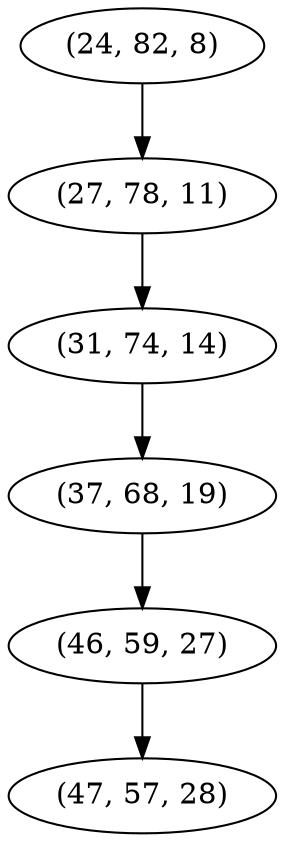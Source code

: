 digraph tree {
    "(24, 82, 8)";
    "(27, 78, 11)";
    "(31, 74, 14)";
    "(37, 68, 19)";
    "(46, 59, 27)";
    "(47, 57, 28)";
    "(24, 82, 8)" -> "(27, 78, 11)";
    "(27, 78, 11)" -> "(31, 74, 14)";
    "(31, 74, 14)" -> "(37, 68, 19)";
    "(37, 68, 19)" -> "(46, 59, 27)";
    "(46, 59, 27)" -> "(47, 57, 28)";
}
